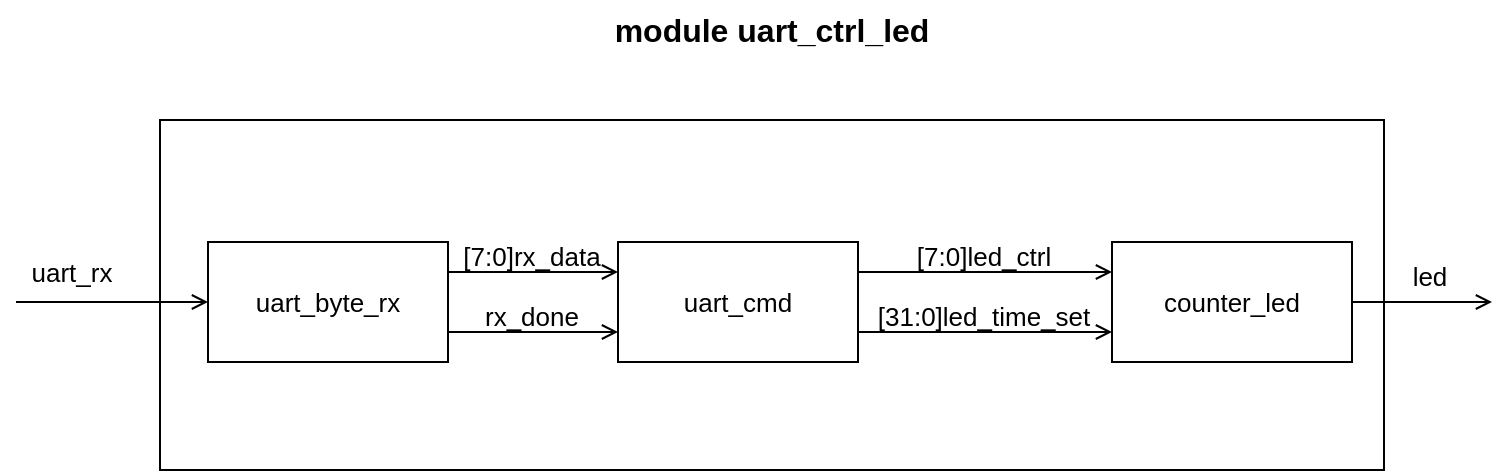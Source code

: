 <mxfile>
    <diagram id="QrAmwz1xb5jmMaR3mzbJ" name="第 1 页">
        <mxGraphModel dx="358" dy="437" grid="0" gridSize="10" guides="1" tooltips="1" connect="1" arrows="1" fold="1" page="0" pageScale="1" pageWidth="827" pageHeight="1169" math="0" shadow="0">
            <root>
                <mxCell id="0"/>
                <mxCell id="1" parent="0"/>
                <mxCell id="20" value="" style="rounded=0;whiteSpace=wrap;html=1;fontSize=13;fontStyle=0" parent="1" vertex="1">
                    <mxGeometry x="120" y="97" width="612" height="175" as="geometry"/>
                </mxCell>
                <mxCell id="2" value="uart_byte_rx" style="rounded=0;whiteSpace=wrap;html=1;fontSize=13;fontStyle=0" parent="1" vertex="1">
                    <mxGeometry x="144" y="158" width="120" height="60" as="geometry"/>
                </mxCell>
                <mxCell id="3" value="uart_cmd" style="rounded=0;whiteSpace=wrap;html=1;fontSize=13;fontStyle=0" parent="1" vertex="1">
                    <mxGeometry x="349" y="158" width="120" height="60" as="geometry"/>
                </mxCell>
                <mxCell id="4" value="counter_led" style="rounded=0;whiteSpace=wrap;html=1;fontSize=13;fontStyle=0" parent="1" vertex="1">
                    <mxGeometry x="596" y="158" width="120" height="60" as="geometry"/>
                </mxCell>
                <mxCell id="6" value="" style="endArrow=open;html=1;exitX=1;exitY=0.25;exitDx=0;exitDy=0;entryX=0;entryY=0.25;entryDx=0;entryDy=0;strokeWidth=1;sketch=0;startArrow=none;startFill=0;endFill=0;fontSize=13;fontStyle=0" parent="1" source="2" target="3" edge="1">
                    <mxGeometry width="50" height="50" relative="1" as="geometry">
                        <mxPoint x="258" y="138" as="sourcePoint"/>
                        <mxPoint x="319" y="173" as="targetPoint"/>
                    </mxGeometry>
                </mxCell>
                <mxCell id="10" value="[7:0]rx_data" style="text;html=1;strokeColor=none;fillColor=none;align=center;verticalAlign=middle;whiteSpace=wrap;rounded=0;fontSize=13;fontStyle=0" parent="1" vertex="1">
                    <mxGeometry x="276" y="150" width="60" height="30" as="geometry"/>
                </mxCell>
                <mxCell id="11" value="" style="endArrow=open;html=1;exitX=1;exitY=0.75;exitDx=0;exitDy=0;entryX=0;entryY=0.75;entryDx=0;entryDy=0;endFill=0;fontSize=13;fontStyle=0" parent="1" source="2" target="3" edge="1">
                    <mxGeometry width="50" height="50" relative="1" as="geometry">
                        <mxPoint x="277" y="270" as="sourcePoint"/>
                        <mxPoint x="327" y="220" as="targetPoint"/>
                    </mxGeometry>
                </mxCell>
                <mxCell id="12" value="rx_done" style="text;html=1;strokeColor=none;fillColor=none;align=center;verticalAlign=middle;whiteSpace=wrap;rounded=0;fontSize=13;fontStyle=0" parent="1" vertex="1">
                    <mxGeometry x="276" y="180" width="60" height="30" as="geometry"/>
                </mxCell>
                <mxCell id="14" value="" style="endArrow=open;html=1;sketch=0;strokeWidth=1;exitX=1;exitY=0.25;exitDx=0;exitDy=0;entryX=0;entryY=0.25;entryDx=0;entryDy=0;endFill=0;fontSize=13;fontStyle=0" parent="1" source="3" target="4" edge="1">
                    <mxGeometry width="50" height="50" relative="1" as="geometry">
                        <mxPoint x="477" y="152" as="sourcePoint"/>
                        <mxPoint x="527" y="102" as="targetPoint"/>
                    </mxGeometry>
                </mxCell>
                <mxCell id="15" value="" style="endArrow=open;html=1;sketch=0;strokeWidth=1;exitX=1;exitY=0.75;exitDx=0;exitDy=0;entryX=0;entryY=0.75;entryDx=0;entryDy=0;endFill=0;fontSize=13;fontStyle=0" parent="1" source="3" target="4" edge="1">
                    <mxGeometry width="50" height="50" relative="1" as="geometry">
                        <mxPoint x="492" y="285" as="sourcePoint"/>
                        <mxPoint x="542" y="235" as="targetPoint"/>
                    </mxGeometry>
                </mxCell>
                <mxCell id="16" value="[7:0]led_ctrl" style="text;html=1;strokeColor=none;fillColor=none;align=center;verticalAlign=middle;whiteSpace=wrap;rounded=0;fontSize=13;fontStyle=0" parent="1" vertex="1">
                    <mxGeometry x="502" y="150" width="60" height="30" as="geometry"/>
                </mxCell>
                <mxCell id="18" value="[31:0]led_time_set" style="text;html=1;strokeColor=none;fillColor=none;align=center;verticalAlign=middle;whiteSpace=wrap;rounded=0;fontSize=13;fontStyle=0" parent="1" vertex="1">
                    <mxGeometry x="502" y="180" width="60" height="30" as="geometry"/>
                </mxCell>
                <mxCell id="21" value="" style="endArrow=open;html=1;sketch=0;strokeWidth=1;entryX=0;entryY=0.5;entryDx=0;entryDy=0;endFill=0;fontSize=13;fontStyle=0" parent="1" target="2" edge="1">
                    <mxGeometry width="50" height="50" relative="1" as="geometry">
                        <mxPoint x="48" y="188" as="sourcePoint"/>
                        <mxPoint x="98" y="177" as="targetPoint"/>
                    </mxGeometry>
                </mxCell>
                <mxCell id="22" value="" style="endArrow=open;html=1;sketch=0;strokeWidth=1;exitX=1;exitY=0.5;exitDx=0;exitDy=0;endFill=0;fontSize=13;fontStyle=0" parent="1" source="4" edge="1">
                    <mxGeometry width="50" height="50" relative="1" as="geometry">
                        <mxPoint x="736" y="202" as="sourcePoint"/>
                        <mxPoint x="786" y="188" as="targetPoint"/>
                    </mxGeometry>
                </mxCell>
                <mxCell id="23" value="uart_rx" style="text;html=1;strokeColor=none;fillColor=none;align=center;verticalAlign=middle;whiteSpace=wrap;rounded=0;fontSize=13;fontStyle=0" parent="1" vertex="1">
                    <mxGeometry x="46" y="158" width="60" height="30" as="geometry"/>
                </mxCell>
                <mxCell id="25" value="led" style="text;html=1;strokeColor=none;fillColor=none;align=center;verticalAlign=middle;whiteSpace=wrap;rounded=0;fontSize=13;fontStyle=0" parent="1" vertex="1">
                    <mxGeometry x="725" y="160" width="60" height="30" as="geometry"/>
                </mxCell>
                <mxCell id="26" value="&lt;font style=&quot;font-size: 16px&quot;&gt;&lt;b&gt;module uart_ctrl_led&lt;/b&gt;&lt;/font&gt;" style="text;html=1;strokeColor=none;fillColor=none;align=center;verticalAlign=middle;whiteSpace=wrap;rounded=0;fontSize=13;" parent="1" vertex="1">
                    <mxGeometry x="333" y="37" width="186" height="30" as="geometry"/>
                </mxCell>
            </root>
        </mxGraphModel>
    </diagram>
    <diagram id="zr7QmjHwi8OyG4CHJgmk" name="第 2 页">
        <mxGraphModel dx="1374" dy="437" grid="0" gridSize="10" guides="1" tooltips="1" connect="1" arrows="1" fold="1" page="0" pageScale="1" pageWidth="827" pageHeight="1169" math="0" shadow="0">
            <root>
                <mxCell id="AKjjPFDx2oKZY4eEEjJ2-0"/>
                <mxCell id="AKjjPFDx2oKZY4eEEjJ2-1" parent="AKjjPFDx2oKZY4eEEjJ2-0"/>
                <mxCell id="AKjjPFDx2oKZY4eEEjJ2-2" value="" style="shape=table;startSize=0;container=1;collapsible=0;childLayout=tableLayout;fontSize=16;" parent="AKjjPFDx2oKZY4eEEjJ2-1" vertex="1">
                    <mxGeometry x="-40" y="183" width="743" height="45" as="geometry"/>
                </mxCell>
                <mxCell id="AKjjPFDx2oKZY4eEEjJ2-3" value="" style="shape=partialRectangle;collapsible=0;dropTarget=0;pointerEvents=0;fillColor=none;top=0;left=0;bottom=0;right=0;points=[[0,0.5],[1,0.5]];portConstraint=eastwest;fontSize=16;" parent="AKjjPFDx2oKZY4eEEjJ2-2" vertex="1">
                    <mxGeometry width="743" height="45" as="geometry"/>
                </mxCell>
                <mxCell id="AKjjPFDx2oKZY4eEEjJ2-4" value="8'h55" style="shape=partialRectangle;html=1;whiteSpace=wrap;connectable=0;overflow=hidden;fillColor=none;top=0;left=0;bottom=0;right=0;pointerEvents=1;fontSize=16;" parent="AKjjPFDx2oKZY4eEEjJ2-3" vertex="1">
                    <mxGeometry width="93" height="45" as="geometry">
                        <mxRectangle width="93" height="45" as="alternateBounds"/>
                    </mxGeometry>
                </mxCell>
                <mxCell id="AKjjPFDx2oKZY4eEEjJ2-5" value="8'h5a" style="shape=partialRectangle;html=1;whiteSpace=wrap;connectable=0;overflow=hidden;fillColor=none;top=0;left=0;bottom=0;right=0;pointerEvents=1;fontSize=16;" parent="AKjjPFDx2oKZY4eEEjJ2-3" vertex="1">
                    <mxGeometry x="93" width="92" height="45" as="geometry">
                        <mxRectangle width="92" height="45" as="alternateBounds"/>
                    </mxGeometry>
                </mxCell>
                <mxCell id="AKjjPFDx2oKZY4eEEjJ2-6" value="[31:24]time" style="shape=partialRectangle;html=1;whiteSpace=wrap;connectable=0;overflow=hidden;fillColor=none;top=0;left=0;bottom=0;right=0;pointerEvents=1;fontSize=16;" parent="AKjjPFDx2oKZY4eEEjJ2-3" vertex="1">
                    <mxGeometry x="185" width="94" height="45" as="geometry">
                        <mxRectangle width="94" height="45" as="alternateBounds"/>
                    </mxGeometry>
                </mxCell>
                <mxCell id="AKjjPFDx2oKZY4eEEjJ2-7" value="[24:16]time" style="shape=partialRectangle;html=1;whiteSpace=wrap;connectable=0;overflow=hidden;fillColor=none;top=0;left=0;bottom=0;right=0;pointerEvents=1;fontSize=16;" parent="AKjjPFDx2oKZY4eEEjJ2-3" vertex="1">
                    <mxGeometry x="279" width="94" height="45" as="geometry">
                        <mxRectangle width="94" height="45" as="alternateBounds"/>
                    </mxGeometry>
                </mxCell>
                <mxCell id="AKjjPFDx2oKZY4eEEjJ2-8" value="[15:8]time" style="shape=partialRectangle;html=1;whiteSpace=wrap;connectable=0;overflow=hidden;fillColor=none;top=0;left=0;bottom=0;right=0;pointerEvents=1;fontSize=16;" parent="AKjjPFDx2oKZY4eEEjJ2-3" vertex="1">
                    <mxGeometry x="373" width="91" height="45" as="geometry">
                        <mxRectangle width="91" height="45" as="alternateBounds"/>
                    </mxGeometry>
                </mxCell>
                <mxCell id="AKjjPFDx2oKZY4eEEjJ2-9" value="[7:0]time" style="shape=partialRectangle;html=1;whiteSpace=wrap;connectable=0;overflow=hidden;fillColor=none;top=0;left=0;bottom=0;right=0;pointerEvents=1;fontSize=16;" parent="AKjjPFDx2oKZY4eEEjJ2-3" vertex="1">
                    <mxGeometry x="464" width="94" height="45" as="geometry">
                        <mxRectangle width="94" height="45" as="alternateBounds"/>
                    </mxGeometry>
                </mxCell>
                <mxCell id="AKjjPFDx2oKZY4eEEjJ2-10" value="[7:0]ctrl" style="shape=partialRectangle;html=1;whiteSpace=wrap;connectable=0;overflow=hidden;fillColor=none;top=0;left=0;bottom=0;right=0;pointerEvents=1;fontSize=16;" parent="AKjjPFDx2oKZY4eEEjJ2-3" vertex="1">
                    <mxGeometry x="558" width="92" height="45" as="geometry">
                        <mxRectangle width="92" height="45" as="alternateBounds"/>
                    </mxGeometry>
                </mxCell>
                <mxCell id="AKjjPFDx2oKZY4eEEjJ2-11" value="8'hf0" style="shape=partialRectangle;html=1;whiteSpace=wrap;connectable=0;overflow=hidden;fillColor=none;top=0;left=0;bottom=0;right=0;pointerEvents=1;fontSize=16;" parent="AKjjPFDx2oKZY4eEEjJ2-3" vertex="1">
                    <mxGeometry x="650" width="93" height="45" as="geometry">
                        <mxRectangle width="93" height="45" as="alternateBounds"/>
                    </mxGeometry>
                </mxCell>
                <mxCell id="NgIrgk5FFi963GoM9Ulb-0" value="" style="shape=curlyBracket;whiteSpace=wrap;html=1;rounded=1;rotation=-90;" vertex="1" parent="AKjjPFDx2oKZY4eEEjJ2-1">
                    <mxGeometry x="42" y="154" width="20" height="184" as="geometry"/>
                </mxCell>
                <mxCell id="NgIrgk5FFi963GoM9Ulb-3" value="帧头" style="text;strokeColor=none;fillColor=none;html=1;fontSize=24;fontStyle=1;verticalAlign=middle;align=center;" vertex="1" parent="AKjjPFDx2oKZY4eEEjJ2-1">
                    <mxGeometry x="2" y="255" width="100" height="40" as="geometry"/>
                </mxCell>
                <mxCell id="NgIrgk5FFi963GoM9Ulb-4" value="" style="shape=curlyBracket;whiteSpace=wrap;html=1;rounded=1;rotation=-90;" vertex="1" parent="AKjjPFDx2oKZY4eEEjJ2-1">
                    <mxGeometry x="648" y="199" width="20" height="94" as="geometry"/>
                </mxCell>
                <mxCell id="NgIrgk5FFi963GoM9Ulb-5" value="帧尾" style="text;strokeColor=none;fillColor=none;html=1;fontSize=24;fontStyle=1;verticalAlign=middle;align=center;" vertex="1" parent="AKjjPFDx2oKZY4eEEjJ2-1">
                    <mxGeometry x="608" y="255" width="100" height="40" as="geometry"/>
                </mxCell>
                <mxCell id="NgIrgk5FFi963GoM9Ulb-7" value="" style="shape=curlyBracket;whiteSpace=wrap;html=1;rounded=1;rotation=90;" vertex="1" parent="AKjjPFDx2oKZY4eEEjJ2-1">
                    <mxGeometry x="367" y="-78.5" width="20" height="461" as="geometry"/>
                </mxCell>
                <mxCell id="NgIrgk5FFi963GoM9Ulb-9" value="数据" style="text;strokeColor=none;fillColor=none;html=1;fontSize=24;fontStyle=1;verticalAlign=middle;align=center;" vertex="1" parent="AKjjPFDx2oKZY4eEEjJ2-1">
                    <mxGeometry x="327" y="104" width="100" height="40" as="geometry"/>
                </mxCell>
            </root>
        </mxGraphModel>
    </diagram>
    <diagram id="ZTTpMF8jGvTZLoMlA9Lu" name="第 3 页">
        <mxGraphModel dx="864" dy="514" grid="0" gridSize="10" guides="1" tooltips="1" connect="1" arrows="1" fold="1" page="0" pageScale="1" pageWidth="827" pageHeight="1169" math="0" shadow="0">
            <root>
                <mxCell id="SxcQ_hiHU2DQo19_phMp-0"/>
                <mxCell id="SxcQ_hiHU2DQo19_phMp-1" parent="SxcQ_hiHU2DQo19_phMp-0"/>
                <mxCell id="SxcQ_hiHU2DQo19_phMp-3" value="" style="shape=table;startSize=0;container=1;collapsible=0;childLayout=tableLayout;" vertex="1" parent="SxcQ_hiHU2DQo19_phMp-1">
                    <mxGeometry x="170" y="205" width="591" height="40" as="geometry"/>
                </mxCell>
                <mxCell id="SxcQ_hiHU2DQo19_phMp-4" value="" style="shape=partialRectangle;collapsible=0;dropTarget=0;pointerEvents=0;fillColor=none;top=0;left=0;bottom=0;right=0;points=[[0,0.5],[1,0.5]];portConstraint=eastwest;" vertex="1" parent="SxcQ_hiHU2DQo19_phMp-3">
                    <mxGeometry width="591" height="40" as="geometry"/>
                </mxCell>
                <mxCell id="SxcQ_hiHU2DQo19_phMp-5" value="uart_data[7]" style="shape=partialRectangle;html=1;whiteSpace=wrap;connectable=0;overflow=hidden;fillColor=none;top=0;left=0;bottom=0;right=0;pointerEvents=1;" vertex="1" parent="SxcQ_hiHU2DQo19_phMp-4">
                    <mxGeometry width="73" height="40" as="geometry">
                        <mxRectangle width="73" height="40" as="alternateBounds"/>
                    </mxGeometry>
                </mxCell>
                <mxCell id="SxcQ_hiHU2DQo19_phMp-6" value="&lt;span&gt;uart_data[6]&lt;/span&gt;" style="shape=partialRectangle;html=1;whiteSpace=wrap;connectable=0;overflow=hidden;fillColor=none;top=0;left=0;bottom=0;right=0;pointerEvents=1;" vertex="1" parent="SxcQ_hiHU2DQo19_phMp-4">
                    <mxGeometry x="73" width="75" height="40" as="geometry">
                        <mxRectangle width="75" height="40" as="alternateBounds"/>
                    </mxGeometry>
                </mxCell>
                <mxCell id="SxcQ_hiHU2DQo19_phMp-7" value="&lt;span&gt;uart_data[5]&lt;/span&gt;" style="shape=partialRectangle;html=1;whiteSpace=wrap;connectable=0;overflow=hidden;fillColor=none;top=0;left=0;bottom=0;right=0;pointerEvents=1;" vertex="1" parent="SxcQ_hiHU2DQo19_phMp-4">
                    <mxGeometry x="148" width="73" height="40" as="geometry">
                        <mxRectangle width="73" height="40" as="alternateBounds"/>
                    </mxGeometry>
                </mxCell>
                <mxCell id="SxcQ_hiHU2DQo19_phMp-8" value="&lt;span&gt;uart_data[4]&lt;/span&gt;" style="shape=partialRectangle;html=1;whiteSpace=wrap;connectable=0;overflow=hidden;fillColor=none;top=0;left=0;bottom=0;right=0;pointerEvents=1;" vertex="1" parent="SxcQ_hiHU2DQo19_phMp-4">
                    <mxGeometry x="221" width="75" height="40" as="geometry">
                        <mxRectangle width="75" height="40" as="alternateBounds"/>
                    </mxGeometry>
                </mxCell>
                <mxCell id="SxcQ_hiHU2DQo19_phMp-9" value="&lt;span&gt;uart_data[3]&lt;/span&gt;" style="shape=partialRectangle;html=1;whiteSpace=wrap;connectable=0;overflow=hidden;fillColor=none;top=0;left=0;bottom=0;right=0;pointerEvents=1;" vertex="1" parent="SxcQ_hiHU2DQo19_phMp-4">
                    <mxGeometry x="296" width="74" height="40" as="geometry">
                        <mxRectangle width="74" height="40" as="alternateBounds"/>
                    </mxGeometry>
                </mxCell>
                <mxCell id="SxcQ_hiHU2DQo19_phMp-10" value="&lt;span&gt;uart_data[2]&lt;/span&gt;" style="shape=partialRectangle;html=1;whiteSpace=wrap;connectable=0;overflow=hidden;fillColor=none;top=0;left=0;bottom=0;right=0;pointerEvents=1;" vertex="1" parent="SxcQ_hiHU2DQo19_phMp-4">
                    <mxGeometry x="370" width="73" height="40" as="geometry">
                        <mxRectangle width="73" height="40" as="alternateBounds"/>
                    </mxGeometry>
                </mxCell>
                <mxCell id="SxcQ_hiHU2DQo19_phMp-11" value="&lt;span&gt;uart_data[1]&lt;/span&gt;" style="shape=partialRectangle;html=1;whiteSpace=wrap;connectable=0;overflow=hidden;fillColor=none;top=0;left=0;bottom=0;right=0;pointerEvents=1;" vertex="1" parent="SxcQ_hiHU2DQo19_phMp-4">
                    <mxGeometry x="443" width="75" height="40" as="geometry">
                        <mxRectangle width="75" height="40" as="alternateBounds"/>
                    </mxGeometry>
                </mxCell>
                <mxCell id="SxcQ_hiHU2DQo19_phMp-12" value="&lt;span&gt;uart_data[0]&lt;/span&gt;" style="shape=partialRectangle;html=1;whiteSpace=wrap;connectable=0;overflow=hidden;fillColor=none;top=0;left=0;bottom=0;right=0;pointerEvents=1;" vertex="1" parent="SxcQ_hiHU2DQo19_phMp-4">
                    <mxGeometry x="518" width="73" height="40" as="geometry">
                        <mxRectangle width="73" height="40" as="alternateBounds"/>
                    </mxGeometry>
                </mxCell>
                <mxCell id="SxcQ_hiHU2DQo19_phMp-13" value="" style="endArrow=classic;html=1;" edge="1" parent="SxcQ_hiHU2DQo19_phMp-1">
                    <mxGeometry width="50" height="50" relative="1" as="geometry">
                        <mxPoint x="170" y="269" as="sourcePoint"/>
                        <mxPoint x="261" y="269" as="targetPoint"/>
                    </mxGeometry>
                </mxCell>
                <mxCell id="SxcQ_hiHU2DQo19_phMp-14" value="data0" style="text;html=1;strokeColor=none;fillColor=none;align=center;verticalAlign=middle;whiteSpace=wrap;rounded=0;" vertex="1" parent="SxcQ_hiHU2DQo19_phMp-1">
                    <mxGeometry x="170" y="287" width="60" height="30" as="geometry"/>
                </mxCell>
                <mxCell id="SxcQ_hiHU2DQo19_phMp-15" value="data1" style="text;html=1;strokeColor=none;fillColor=none;align=center;verticalAlign=middle;whiteSpace=wrap;rounded=0;" vertex="1" parent="SxcQ_hiHU2DQo19_phMp-1">
                    <mxGeometry x="170" y="317" width="60" height="30" as="geometry"/>
                </mxCell>
                <mxCell id="SxcQ_hiHU2DQo19_phMp-16" value="data0" style="text;html=1;strokeColor=none;fillColor=none;align=center;verticalAlign=middle;whiteSpace=wrap;rounded=0;" vertex="1" parent="SxcQ_hiHU2DQo19_phMp-1">
                    <mxGeometry x="247" y="317" width="60" height="30" as="geometry"/>
                </mxCell>
                <mxCell id="SxcQ_hiHU2DQo19_phMp-17" value="data7" style="text;html=1;strokeColor=none;fillColor=none;align=center;verticalAlign=middle;whiteSpace=wrap;rounded=0;" vertex="1" parent="SxcQ_hiHU2DQo19_phMp-1">
                    <mxGeometry x="170" y="407" width="60" height="30" as="geometry"/>
                </mxCell>
                <mxCell id="SxcQ_hiHU2DQo19_phMp-18" value="data6" style="text;html=1;strokeColor=none;fillColor=none;align=center;verticalAlign=middle;whiteSpace=wrap;rounded=0;" vertex="1" parent="SxcQ_hiHU2DQo19_phMp-1">
                    <mxGeometry x="247" y="407" width="60" height="30" as="geometry"/>
                </mxCell>
                <mxCell id="SxcQ_hiHU2DQo19_phMp-19" value="data5" style="text;html=1;strokeColor=none;fillColor=none;align=center;verticalAlign=middle;whiteSpace=wrap;rounded=0;" vertex="1" parent="SxcQ_hiHU2DQo19_phMp-1">
                    <mxGeometry x="325" y="407" width="60" height="30" as="geometry"/>
                </mxCell>
                <mxCell id="SxcQ_hiHU2DQo19_phMp-20" value="data4" style="text;html=1;strokeColor=none;fillColor=none;align=center;verticalAlign=middle;whiteSpace=wrap;rounded=0;" vertex="1" parent="SxcQ_hiHU2DQo19_phMp-1">
                    <mxGeometry x="401" y="407" width="60" height="30" as="geometry"/>
                </mxCell>
                <mxCell id="SxcQ_hiHU2DQo19_phMp-21" value="data3" style="text;html=1;strokeColor=none;fillColor=none;align=center;verticalAlign=middle;whiteSpace=wrap;rounded=0;" vertex="1" parent="SxcQ_hiHU2DQo19_phMp-1">
                    <mxGeometry x="478" y="407" width="60" height="30" as="geometry"/>
                </mxCell>
                <mxCell id="SxcQ_hiHU2DQo19_phMp-22" value="data2" style="text;html=1;strokeColor=none;fillColor=none;align=center;verticalAlign=middle;whiteSpace=wrap;rounded=0;" vertex="1" parent="SxcQ_hiHU2DQo19_phMp-1">
                    <mxGeometry x="555" y="407" width="60" height="30" as="geometry"/>
                </mxCell>
                <mxCell id="SxcQ_hiHU2DQo19_phMp-23" value="data1" style="text;html=1;strokeColor=none;fillColor=none;align=center;verticalAlign=middle;whiteSpace=wrap;rounded=0;" vertex="1" parent="SxcQ_hiHU2DQo19_phMp-1">
                    <mxGeometry x="632" y="407" width="60" height="30" as="geometry"/>
                </mxCell>
                <mxCell id="SxcQ_hiHU2DQo19_phMp-24" value="data0" style="text;html=1;strokeColor=none;fillColor=none;align=center;verticalAlign=middle;whiteSpace=wrap;rounded=0;" vertex="1" parent="SxcQ_hiHU2DQo19_phMp-1">
                    <mxGeometry x="709" y="407" width="60" height="30" as="geometry"/>
                </mxCell>
                <mxCell id="SxcQ_hiHU2DQo19_phMp-25" value="&lt;font style=&quot;font-size: 17px&quot;&gt;&lt;b&gt;...&lt;/b&gt;&lt;/font&gt;" style="text;html=1;strokeColor=none;fillColor=none;align=center;verticalAlign=middle;whiteSpace=wrap;rounded=0;" vertex="1" parent="SxcQ_hiHU2DQo19_phMp-1">
                    <mxGeometry x="165" y="362" width="60" height="30" as="geometry"/>
                </mxCell>
                <mxCell id="SxcQ_hiHU2DQo19_phMp-26" value="reg [7:0] uart_data [7:0];" style="text;html=1;strokeColor=none;fillColor=none;align=center;verticalAlign=middle;whiteSpace=wrap;rounded=0;fontSize=17;" vertex="1" parent="SxcQ_hiHU2DQo19_phMp-1">
                    <mxGeometry x="349" y="166" width="233" height="30" as="geometry"/>
                </mxCell>
            </root>
        </mxGraphModel>
    </diagram>
</mxfile>